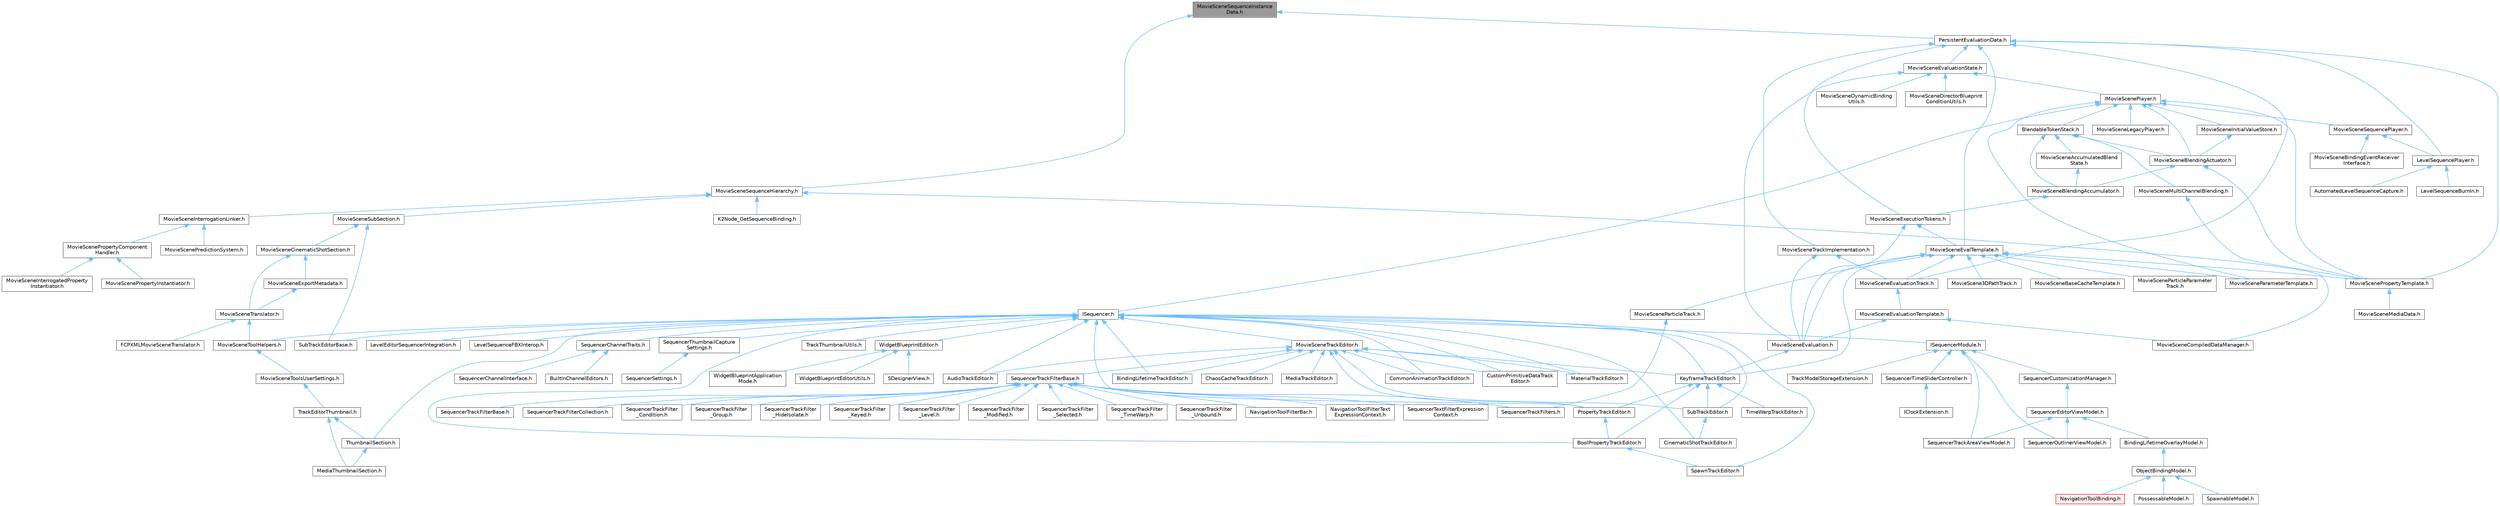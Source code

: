 digraph "MovieSceneSequenceInstanceData.h"
{
 // INTERACTIVE_SVG=YES
 // LATEX_PDF_SIZE
  bgcolor="transparent";
  edge [fontname=Helvetica,fontsize=10,labelfontname=Helvetica,labelfontsize=10];
  node [fontname=Helvetica,fontsize=10,shape=box,height=0.2,width=0.4];
  Node1 [id="Node000001",label="MovieSceneSequenceInstance\lData.h",height=0.2,width=0.4,color="gray40", fillcolor="grey60", style="filled", fontcolor="black",tooltip=" "];
  Node1 -> Node2 [id="edge1_Node000001_Node000002",dir="back",color="steelblue1",style="solid",tooltip=" "];
  Node2 [id="Node000002",label="MovieSceneSequenceHierarchy.h",height=0.2,width=0.4,color="grey40", fillcolor="white", style="filled",URL="$d0/dd7/MovieSceneSequenceHierarchy_8h.html",tooltip=" "];
  Node2 -> Node3 [id="edge2_Node000002_Node000003",dir="back",color="steelblue1",style="solid",tooltip=" "];
  Node3 [id="Node000003",label="K2Node_GetSequenceBinding.h",height=0.2,width=0.4,color="grey40", fillcolor="white", style="filled",URL="$dc/d62/K2Node__GetSequenceBinding_8h.html",tooltip=" "];
  Node2 -> Node4 [id="edge3_Node000002_Node000004",dir="back",color="steelblue1",style="solid",tooltip=" "];
  Node4 [id="Node000004",label="MovieSceneCompiledDataManager.h",height=0.2,width=0.4,color="grey40", fillcolor="white", style="filled",URL="$d7/d59/MovieSceneCompiledDataManager_8h.html",tooltip=" "];
  Node2 -> Node5 [id="edge4_Node000002_Node000005",dir="back",color="steelblue1",style="solid",tooltip=" "];
  Node5 [id="Node000005",label="MovieSceneInterrogationLinker.h",height=0.2,width=0.4,color="grey40", fillcolor="white", style="filled",URL="$d9/d6a/MovieSceneInterrogationLinker_8h.html",tooltip=" "];
  Node5 -> Node6 [id="edge5_Node000005_Node000006",dir="back",color="steelblue1",style="solid",tooltip=" "];
  Node6 [id="Node000006",label="MovieScenePredictionSystem.h",height=0.2,width=0.4,color="grey40", fillcolor="white", style="filled",URL="$dc/d7f/MovieScenePredictionSystem_8h.html",tooltip=" "];
  Node5 -> Node7 [id="edge6_Node000005_Node000007",dir="back",color="steelblue1",style="solid",tooltip=" "];
  Node7 [id="Node000007",label="MovieScenePropertyComponent\lHandler.h",height=0.2,width=0.4,color="grey40", fillcolor="white", style="filled",URL="$d1/d1c/MovieScenePropertyComponentHandler_8h.html",tooltip=" "];
  Node7 -> Node8 [id="edge7_Node000007_Node000008",dir="back",color="steelblue1",style="solid",tooltip=" "];
  Node8 [id="Node000008",label="MovieSceneInterrogatedProperty\lInstantiator.h",height=0.2,width=0.4,color="grey40", fillcolor="white", style="filled",URL="$df/d43/MovieSceneInterrogatedPropertyInstantiator_8h.html",tooltip=" "];
  Node7 -> Node9 [id="edge8_Node000007_Node000009",dir="back",color="steelblue1",style="solid",tooltip=" "];
  Node9 [id="Node000009",label="MovieScenePropertyInstantiator.h",height=0.2,width=0.4,color="grey40", fillcolor="white", style="filled",URL="$d2/ddc/MovieScenePropertyInstantiator_8h.html",tooltip=" "];
  Node2 -> Node10 [id="edge9_Node000002_Node000010",dir="back",color="steelblue1",style="solid",tooltip=" "];
  Node10 [id="Node000010",label="MovieSceneSubSection.h",height=0.2,width=0.4,color="grey40", fillcolor="white", style="filled",URL="$dd/d38/MovieSceneSubSection_8h.html",tooltip=" "];
  Node10 -> Node11 [id="edge10_Node000010_Node000011",dir="back",color="steelblue1",style="solid",tooltip=" "];
  Node11 [id="Node000011",label="MovieSceneCinematicShotSection.h",height=0.2,width=0.4,color="grey40", fillcolor="white", style="filled",URL="$d2/d14/MovieSceneCinematicShotSection_8h.html",tooltip=" "];
  Node11 -> Node12 [id="edge11_Node000011_Node000012",dir="back",color="steelblue1",style="solid",tooltip=" "];
  Node12 [id="Node000012",label="MovieSceneExportMetadata.h",height=0.2,width=0.4,color="grey40", fillcolor="white", style="filled",URL="$d9/de5/MovieSceneExportMetadata_8h.html",tooltip=" "];
  Node12 -> Node13 [id="edge12_Node000012_Node000013",dir="back",color="steelblue1",style="solid",tooltip=" "];
  Node13 [id="Node000013",label="MovieSceneTranslator.h",height=0.2,width=0.4,color="grey40", fillcolor="white", style="filled",URL="$d2/d49/MovieSceneTranslator_8h.html",tooltip=" "];
  Node13 -> Node14 [id="edge13_Node000013_Node000014",dir="back",color="steelblue1",style="solid",tooltip=" "];
  Node14 [id="Node000014",label="FCPXMLMovieSceneTranslator.h",height=0.2,width=0.4,color="grey40", fillcolor="white", style="filled",URL="$d2/d93/FCPXMLMovieSceneTranslator_8h.html",tooltip=" "];
  Node13 -> Node15 [id="edge14_Node000013_Node000015",dir="back",color="steelblue1",style="solid",tooltip=" "];
  Node15 [id="Node000015",label="MovieSceneToolHelpers.h",height=0.2,width=0.4,color="grey40", fillcolor="white", style="filled",URL="$d4/d0e/MovieSceneToolHelpers_8h.html",tooltip=" "];
  Node15 -> Node16 [id="edge15_Node000015_Node000016",dir="back",color="steelblue1",style="solid",tooltip=" "];
  Node16 [id="Node000016",label="MovieSceneToolsUserSettings.h",height=0.2,width=0.4,color="grey40", fillcolor="white", style="filled",URL="$d5/dab/MovieSceneToolsUserSettings_8h.html",tooltip=" "];
  Node16 -> Node17 [id="edge16_Node000016_Node000017",dir="back",color="steelblue1",style="solid",tooltip=" "];
  Node17 [id="Node000017",label="TrackEditorThumbnail.h",height=0.2,width=0.4,color="grey40", fillcolor="white", style="filled",URL="$d6/d44/TrackEditorThumbnail_8h.html",tooltip=" "];
  Node17 -> Node18 [id="edge17_Node000017_Node000018",dir="back",color="steelblue1",style="solid",tooltip=" "];
  Node18 [id="Node000018",label="MediaThumbnailSection.h",height=0.2,width=0.4,color="grey40", fillcolor="white", style="filled",URL="$d8/dfe/MediaThumbnailSection_8h.html",tooltip=" "];
  Node17 -> Node19 [id="edge18_Node000017_Node000019",dir="back",color="steelblue1",style="solid",tooltip=" "];
  Node19 [id="Node000019",label="ThumbnailSection.h",height=0.2,width=0.4,color="grey40", fillcolor="white", style="filled",URL="$de/daf/ThumbnailSection_8h.html",tooltip=" "];
  Node19 -> Node18 [id="edge19_Node000019_Node000018",dir="back",color="steelblue1",style="solid",tooltip=" "];
  Node11 -> Node13 [id="edge20_Node000011_Node000013",dir="back",color="steelblue1",style="solid",tooltip=" "];
  Node10 -> Node20 [id="edge21_Node000010_Node000020",dir="back",color="steelblue1",style="solid",tooltip=" "];
  Node20 [id="Node000020",label="SubTrackEditorBase.h",height=0.2,width=0.4,color="grey40", fillcolor="white", style="filled",URL="$db/d33/SubTrackEditorBase_8h.html",tooltip=" "];
  Node1 -> Node21 [id="edge22_Node000001_Node000021",dir="back",color="steelblue1",style="solid",tooltip=" "];
  Node21 [id="Node000021",label="PersistentEvaluationData.h",height=0.2,width=0.4,color="grey40", fillcolor="white", style="filled",URL="$d2/d9b/PersistentEvaluationData_8h.html",tooltip=" "];
  Node21 -> Node22 [id="edge23_Node000021_Node000022",dir="back",color="steelblue1",style="solid",tooltip=" "];
  Node22 [id="Node000022",label="LevelSequencePlayer.h",height=0.2,width=0.4,color="grey40", fillcolor="white", style="filled",URL="$d0/d5e/LevelSequencePlayer_8h.html",tooltip=" "];
  Node22 -> Node23 [id="edge24_Node000022_Node000023",dir="back",color="steelblue1",style="solid",tooltip=" "];
  Node23 [id="Node000023",label="AutomatedLevelSequenceCapture.h",height=0.2,width=0.4,color="grey40", fillcolor="white", style="filled",URL="$d4/d3e/AutomatedLevelSequenceCapture_8h.html",tooltip=" "];
  Node22 -> Node24 [id="edge25_Node000022_Node000024",dir="back",color="steelblue1",style="solid",tooltip=" "];
  Node24 [id="Node000024",label="LevelSequenceBurnIn.h",height=0.2,width=0.4,color="grey40", fillcolor="white", style="filled",URL="$d2/d6b/LevelSequenceBurnIn_8h.html",tooltip=" "];
  Node21 -> Node25 [id="edge26_Node000021_Node000025",dir="back",color="steelblue1",style="solid",tooltip=" "];
  Node25 [id="Node000025",label="MovieSceneEvalTemplate.h",height=0.2,width=0.4,color="grey40", fillcolor="white", style="filled",URL="$d2/d6c/MovieSceneEvalTemplate_8h.html",tooltip=" "];
  Node25 -> Node26 [id="edge27_Node000025_Node000026",dir="back",color="steelblue1",style="solid",tooltip=" "];
  Node26 [id="Node000026",label="KeyframeTrackEditor.h",height=0.2,width=0.4,color="grey40", fillcolor="white", style="filled",URL="$dd/d47/KeyframeTrackEditor_8h.html",tooltip=" "];
  Node26 -> Node27 [id="edge28_Node000026_Node000027",dir="back",color="steelblue1",style="solid",tooltip=" "];
  Node27 [id="Node000027",label="BoolPropertyTrackEditor.h",height=0.2,width=0.4,color="grey40", fillcolor="white", style="filled",URL="$db/d07/BoolPropertyTrackEditor_8h.html",tooltip=" "];
  Node27 -> Node28 [id="edge29_Node000027_Node000028",dir="back",color="steelblue1",style="solid",tooltip=" "];
  Node28 [id="Node000028",label="SpawnTrackEditor.h",height=0.2,width=0.4,color="grey40", fillcolor="white", style="filled",URL="$d5/dac/SpawnTrackEditor_8h.html",tooltip=" "];
  Node26 -> Node29 [id="edge30_Node000026_Node000029",dir="back",color="steelblue1",style="solid",tooltip=" "];
  Node29 [id="Node000029",label="PropertyTrackEditor.h",height=0.2,width=0.4,color="grey40", fillcolor="white", style="filled",URL="$da/d9a/PropertyTrackEditor_8h.html",tooltip=" "];
  Node29 -> Node27 [id="edge31_Node000029_Node000027",dir="back",color="steelblue1",style="solid",tooltip=" "];
  Node26 -> Node30 [id="edge32_Node000026_Node000030",dir="back",color="steelblue1",style="solid",tooltip=" "];
  Node30 [id="Node000030",label="SubTrackEditor.h",height=0.2,width=0.4,color="grey40", fillcolor="white", style="filled",URL="$d8/d5b/SubTrackEditor_8h.html",tooltip=" "];
  Node30 -> Node31 [id="edge33_Node000030_Node000031",dir="back",color="steelblue1",style="solid",tooltip=" "];
  Node31 [id="Node000031",label="CinematicShotTrackEditor.h",height=0.2,width=0.4,color="grey40", fillcolor="white", style="filled",URL="$d3/d0c/CinematicShotTrackEditor_8h.html",tooltip=" "];
  Node26 -> Node32 [id="edge34_Node000026_Node000032",dir="back",color="steelblue1",style="solid",tooltip=" "];
  Node32 [id="Node000032",label="TimeWarpTrackEditor.h",height=0.2,width=0.4,color="grey40", fillcolor="white", style="filled",URL="$dc/d2e/TimeWarpTrackEditor_8h.html",tooltip=" "];
  Node25 -> Node33 [id="edge35_Node000025_Node000033",dir="back",color="steelblue1",style="solid",tooltip=" "];
  Node33 [id="Node000033",label="MovieScene3DPathTrack.h",height=0.2,width=0.4,color="grey40", fillcolor="white", style="filled",URL="$d3/d57/MovieScene3DPathTrack_8h.html",tooltip=" "];
  Node25 -> Node34 [id="edge36_Node000025_Node000034",dir="back",color="steelblue1",style="solid",tooltip=" "];
  Node34 [id="Node000034",label="MovieSceneBaseCacheTemplate.h",height=0.2,width=0.4,color="grey40", fillcolor="white", style="filled",URL="$da/d0b/MovieSceneBaseCacheTemplate_8h.html",tooltip=" "];
  Node25 -> Node35 [id="edge37_Node000025_Node000035",dir="back",color="steelblue1",style="solid",tooltip=" "];
  Node35 [id="Node000035",label="MovieSceneEvaluation.h",height=0.2,width=0.4,color="grey40", fillcolor="white", style="filled",URL="$dc/ded/MovieSceneEvaluation_8h.html",tooltip=" "];
  Node35 -> Node26 [id="edge38_Node000035_Node000026",dir="back",color="steelblue1",style="solid",tooltip=" "];
  Node25 -> Node36 [id="edge39_Node000025_Node000036",dir="back",color="steelblue1",style="solid",tooltip=" "];
  Node36 [id="Node000036",label="MovieSceneEvaluationTrack.h",height=0.2,width=0.4,color="grey40", fillcolor="white", style="filled",URL="$d1/de1/MovieSceneEvaluationTrack_8h.html",tooltip=" "];
  Node36 -> Node37 [id="edge40_Node000036_Node000037",dir="back",color="steelblue1",style="solid",tooltip=" "];
  Node37 [id="Node000037",label="MovieSceneEvaluationTemplate.h",height=0.2,width=0.4,color="grey40", fillcolor="white", style="filled",URL="$d9/d34/MovieSceneEvaluationTemplate_8h.html",tooltip=" "];
  Node37 -> Node4 [id="edge41_Node000037_Node000004",dir="back",color="steelblue1",style="solid",tooltip=" "];
  Node37 -> Node35 [id="edge42_Node000037_Node000035",dir="back",color="steelblue1",style="solid",tooltip=" "];
  Node25 -> Node38 [id="edge43_Node000025_Node000038",dir="back",color="steelblue1",style="solid",tooltip=" "];
  Node38 [id="Node000038",label="MovieSceneParameterTemplate.h",height=0.2,width=0.4,color="grey40", fillcolor="white", style="filled",URL="$d9/df3/MovieSceneParameterTemplate_8h.html",tooltip=" "];
  Node25 -> Node39 [id="edge44_Node000025_Node000039",dir="back",color="steelblue1",style="solid",tooltip=" "];
  Node39 [id="Node000039",label="MovieSceneParticleParameter\lTrack.h",height=0.2,width=0.4,color="grey40", fillcolor="white", style="filled",URL="$d2/d09/MovieSceneParticleParameterTrack_8h.html",tooltip=" "];
  Node25 -> Node40 [id="edge45_Node000025_Node000040",dir="back",color="steelblue1",style="solid",tooltip=" "];
  Node40 [id="Node000040",label="MovieSceneParticleTrack.h",height=0.2,width=0.4,color="grey40", fillcolor="white", style="filled",URL="$dd/dba/MovieSceneParticleTrack_8h.html",tooltip=" "];
  Node40 -> Node41 [id="edge46_Node000040_Node000041",dir="back",color="steelblue1",style="solid",tooltip=" "];
  Node41 [id="Node000041",label="SequencerTrackFilters.h",height=0.2,width=0.4,color="grey40", fillcolor="white", style="filled",URL="$df/d72/SequencerTrackFilters_8h.html",tooltip=" "];
  Node25 -> Node42 [id="edge47_Node000025_Node000042",dir="back",color="steelblue1",style="solid",tooltip=" "];
  Node42 [id="Node000042",label="MovieScenePropertyTemplate.h",height=0.2,width=0.4,color="grey40", fillcolor="white", style="filled",URL="$d9/d24/MovieScenePropertyTemplate_8h.html",tooltip=" "];
  Node42 -> Node43 [id="edge48_Node000042_Node000043",dir="back",color="steelblue1",style="solid",tooltip=" "];
  Node43 [id="Node000043",label="MovieSceneMediaData.h",height=0.2,width=0.4,color="grey40", fillcolor="white", style="filled",URL="$de/db0/MovieSceneMediaData_8h.html",tooltip=" "];
  Node21 -> Node44 [id="edge49_Node000021_Node000044",dir="back",color="steelblue1",style="solid",tooltip=" "];
  Node44 [id="Node000044",label="MovieSceneEvaluationState.h",height=0.2,width=0.4,color="grey40", fillcolor="white", style="filled",URL="$d4/d20/MovieSceneEvaluationState_8h.html",tooltip=" "];
  Node44 -> Node45 [id="edge50_Node000044_Node000045",dir="back",color="steelblue1",style="solid",tooltip=" "];
  Node45 [id="Node000045",label="IMovieScenePlayer.h",height=0.2,width=0.4,color="grey40", fillcolor="white", style="filled",URL="$d3/d25/IMovieScenePlayer_8h.html",tooltip=" "];
  Node45 -> Node46 [id="edge51_Node000045_Node000046",dir="back",color="steelblue1",style="solid",tooltip=" "];
  Node46 [id="Node000046",label="BlendableTokenStack.h",height=0.2,width=0.4,color="grey40", fillcolor="white", style="filled",URL="$de/d3e/BlendableTokenStack_8h.html",tooltip=" "];
  Node46 -> Node47 [id="edge52_Node000046_Node000047",dir="back",color="steelblue1",style="solid",tooltip=" "];
  Node47 [id="Node000047",label="MovieSceneAccumulatedBlend\lState.h",height=0.2,width=0.4,color="grey40", fillcolor="white", style="filled",URL="$d6/d13/MovieSceneAccumulatedBlendState_8h.html",tooltip=" "];
  Node47 -> Node48 [id="edge53_Node000047_Node000048",dir="back",color="steelblue1",style="solid",tooltip=" "];
  Node48 [id="Node000048",label="MovieSceneBlendingAccumulator.h",height=0.2,width=0.4,color="grey40", fillcolor="white", style="filled",URL="$db/dc1/MovieSceneBlendingAccumulator_8h.html",tooltip=" "];
  Node48 -> Node49 [id="edge54_Node000048_Node000049",dir="back",color="steelblue1",style="solid",tooltip=" "];
  Node49 [id="Node000049",label="MovieSceneExecutionTokens.h",height=0.2,width=0.4,color="grey40", fillcolor="white", style="filled",URL="$d7/dd2/MovieSceneExecutionTokens_8h.html",tooltip=" "];
  Node49 -> Node25 [id="edge55_Node000049_Node000025",dir="back",color="steelblue1",style="solid",tooltip=" "];
  Node49 -> Node35 [id="edge56_Node000049_Node000035",dir="back",color="steelblue1",style="solid",tooltip=" "];
  Node46 -> Node48 [id="edge57_Node000046_Node000048",dir="back",color="steelblue1",style="solid",tooltip=" "];
  Node46 -> Node50 [id="edge58_Node000046_Node000050",dir="back",color="steelblue1",style="solid",tooltip=" "];
  Node50 [id="Node000050",label="MovieSceneBlendingActuator.h",height=0.2,width=0.4,color="grey40", fillcolor="white", style="filled",URL="$d8/d5a/MovieSceneBlendingActuator_8h.html",tooltip=" "];
  Node50 -> Node48 [id="edge59_Node000050_Node000048",dir="back",color="steelblue1",style="solid",tooltip=" "];
  Node50 -> Node42 [id="edge60_Node000050_Node000042",dir="back",color="steelblue1",style="solid",tooltip=" "];
  Node46 -> Node51 [id="edge61_Node000046_Node000051",dir="back",color="steelblue1",style="solid",tooltip=" "];
  Node51 [id="Node000051",label="MovieSceneMultiChannelBlending.h",height=0.2,width=0.4,color="grey40", fillcolor="white", style="filled",URL="$d7/d5d/MovieSceneMultiChannelBlending_8h.html",tooltip=" "];
  Node51 -> Node42 [id="edge62_Node000051_Node000042",dir="back",color="steelblue1",style="solid",tooltip=" "];
  Node45 -> Node52 [id="edge63_Node000045_Node000052",dir="back",color="steelblue1",style="solid",tooltip=" "];
  Node52 [id="Node000052",label="ISequencer.h",height=0.2,width=0.4,color="grey40", fillcolor="white", style="filled",URL="$d7/d1d/ISequencer_8h.html",tooltip=" "];
  Node52 -> Node53 [id="edge64_Node000052_Node000053",dir="back",color="steelblue1",style="solid",tooltip=" "];
  Node53 [id="Node000053",label="AudioTrackEditor.h",height=0.2,width=0.4,color="grey40", fillcolor="white", style="filled",URL="$dd/d96/AudioTrackEditor_8h.html",tooltip=" "];
  Node52 -> Node54 [id="edge65_Node000052_Node000054",dir="back",color="steelblue1",style="solid",tooltip=" "];
  Node54 [id="Node000054",label="BindingLifetimeTrackEditor.h",height=0.2,width=0.4,color="grey40", fillcolor="white", style="filled",URL="$db/d3c/BindingLifetimeTrackEditor_8h.html",tooltip=" "];
  Node52 -> Node27 [id="edge66_Node000052_Node000027",dir="back",color="steelblue1",style="solid",tooltip=" "];
  Node52 -> Node31 [id="edge67_Node000052_Node000031",dir="back",color="steelblue1",style="solid",tooltip=" "];
  Node52 -> Node55 [id="edge68_Node000052_Node000055",dir="back",color="steelblue1",style="solid",tooltip=" "];
  Node55 [id="Node000055",label="CommonAnimationTrackEditor.h",height=0.2,width=0.4,color="grey40", fillcolor="white", style="filled",URL="$d9/d6e/CommonAnimationTrackEditor_8h.html",tooltip=" "];
  Node52 -> Node56 [id="edge69_Node000052_Node000056",dir="back",color="steelblue1",style="solid",tooltip=" "];
  Node56 [id="Node000056",label="CustomPrimitiveDataTrack\lEditor.h",height=0.2,width=0.4,color="grey40", fillcolor="white", style="filled",URL="$dc/d8f/CustomPrimitiveDataTrackEditor_8h.html",tooltip=" "];
  Node52 -> Node57 [id="edge70_Node000052_Node000057",dir="back",color="steelblue1",style="solid",tooltip=" "];
  Node57 [id="Node000057",label="ISequencerModule.h",height=0.2,width=0.4,color="grey40", fillcolor="white", style="filled",URL="$d7/d3b/ISequencerModule_8h.html",tooltip=" "];
  Node57 -> Node58 [id="edge71_Node000057_Node000058",dir="back",color="steelblue1",style="solid",tooltip=" "];
  Node58 [id="Node000058",label="SequencerCustomizationManager.h",height=0.2,width=0.4,color="grey40", fillcolor="white", style="filled",URL="$dd/dea/SequencerCustomizationManager_8h.html",tooltip=" "];
  Node58 -> Node59 [id="edge72_Node000058_Node000059",dir="back",color="steelblue1",style="solid",tooltip=" "];
  Node59 [id="Node000059",label="SequencerEditorViewModel.h",height=0.2,width=0.4,color="grey40", fillcolor="white", style="filled",URL="$da/d57/SequencerEditorViewModel_8h.html",tooltip=" "];
  Node59 -> Node60 [id="edge73_Node000059_Node000060",dir="back",color="steelblue1",style="solid",tooltip=" "];
  Node60 [id="Node000060",label="BindingLifetimeOverlayModel.h",height=0.2,width=0.4,color="grey40", fillcolor="white", style="filled",URL="$d2/d69/BindingLifetimeOverlayModel_8h.html",tooltip=" "];
  Node60 -> Node61 [id="edge74_Node000060_Node000061",dir="back",color="steelblue1",style="solid",tooltip=" "];
  Node61 [id="Node000061",label="ObjectBindingModel.h",height=0.2,width=0.4,color="grey40", fillcolor="white", style="filled",URL="$de/dbc/ObjectBindingModel_8h.html",tooltip=" "];
  Node61 -> Node62 [id="edge75_Node000061_Node000062",dir="back",color="steelblue1",style="solid",tooltip=" "];
  Node62 [id="Node000062",label="NavigationToolBinding.h",height=0.2,width=0.4,color="red", fillcolor="#FFF0F0", style="filled",URL="$d0/db5/NavigationToolBinding_8h.html",tooltip=" "];
  Node61 -> Node65 [id="edge76_Node000061_Node000065",dir="back",color="steelblue1",style="solid",tooltip=" "];
  Node65 [id="Node000065",label="PossessableModel.h",height=0.2,width=0.4,color="grey40", fillcolor="white", style="filled",URL="$d5/d01/PossessableModel_8h.html",tooltip=" "];
  Node61 -> Node66 [id="edge77_Node000061_Node000066",dir="back",color="steelblue1",style="solid",tooltip=" "];
  Node66 [id="Node000066",label="SpawnableModel.h",height=0.2,width=0.4,color="grey40", fillcolor="white", style="filled",URL="$d0/dd5/SpawnableModel_8h.html",tooltip=" "];
  Node59 -> Node67 [id="edge78_Node000059_Node000067",dir="back",color="steelblue1",style="solid",tooltip=" "];
  Node67 [id="Node000067",label="SequencerOutlinerViewModel.h",height=0.2,width=0.4,color="grey40", fillcolor="white", style="filled",URL="$da/d12/SequencerOutlinerViewModel_8h.html",tooltip=" "];
  Node59 -> Node68 [id="edge79_Node000059_Node000068",dir="back",color="steelblue1",style="solid",tooltip=" "];
  Node68 [id="Node000068",label="SequencerTrackAreaViewModel.h",height=0.2,width=0.4,color="grey40", fillcolor="white", style="filled",URL="$d9/dd2/SequencerTrackAreaViewModel_8h.html",tooltip=" "];
  Node57 -> Node67 [id="edge80_Node000057_Node000067",dir="back",color="steelblue1",style="solid",tooltip=" "];
  Node57 -> Node69 [id="edge81_Node000057_Node000069",dir="back",color="steelblue1",style="solid",tooltip=" "];
  Node69 [id="Node000069",label="SequencerTimeSliderController.h",height=0.2,width=0.4,color="grey40", fillcolor="white", style="filled",URL="$d3/d54/SequencerTimeSliderController_8h.html",tooltip=" "];
  Node69 -> Node70 [id="edge82_Node000069_Node000070",dir="back",color="steelblue1",style="solid",tooltip=" "];
  Node70 [id="Node000070",label="IClockExtension.h",height=0.2,width=0.4,color="grey40", fillcolor="white", style="filled",URL="$d1/d52/IClockExtension_8h.html",tooltip=" "];
  Node57 -> Node68 [id="edge83_Node000057_Node000068",dir="back",color="steelblue1",style="solid",tooltip=" "];
  Node57 -> Node71 [id="edge84_Node000057_Node000071",dir="back",color="steelblue1",style="solid",tooltip=" "];
  Node71 [id="Node000071",label="TrackModelStorageExtension.h",height=0.2,width=0.4,color="grey40", fillcolor="white", style="filled",URL="$d8/d98/TrackModelStorageExtension_8h.html",tooltip=" "];
  Node52 -> Node26 [id="edge85_Node000052_Node000026",dir="back",color="steelblue1",style="solid",tooltip=" "];
  Node52 -> Node72 [id="edge86_Node000052_Node000072",dir="back",color="steelblue1",style="solid",tooltip=" "];
  Node72 [id="Node000072",label="LevelEditorSequencerIntegration.h",height=0.2,width=0.4,color="grey40", fillcolor="white", style="filled",URL="$d5/d15/LevelEditorSequencerIntegration_8h.html",tooltip=" "];
  Node52 -> Node73 [id="edge87_Node000052_Node000073",dir="back",color="steelblue1",style="solid",tooltip=" "];
  Node73 [id="Node000073",label="LevelSequenceFBXInterop.h",height=0.2,width=0.4,color="grey40", fillcolor="white", style="filled",URL="$d7/d4f/LevelSequenceFBXInterop_8h.html",tooltip=" "];
  Node52 -> Node74 [id="edge88_Node000052_Node000074",dir="back",color="steelblue1",style="solid",tooltip=" "];
  Node74 [id="Node000074",label="MaterialTrackEditor.h",height=0.2,width=0.4,color="grey40", fillcolor="white", style="filled",URL="$d1/d9f/MaterialTrackEditor_8h.html",tooltip=" "];
  Node52 -> Node15 [id="edge89_Node000052_Node000015",dir="back",color="steelblue1",style="solid",tooltip=" "];
  Node52 -> Node75 [id="edge90_Node000052_Node000075",dir="back",color="steelblue1",style="solid",tooltip=" "];
  Node75 [id="Node000075",label="MovieSceneTrackEditor.h",height=0.2,width=0.4,color="grey40", fillcolor="white", style="filled",URL="$db/d6c/MovieSceneTrackEditor_8h.html",tooltip=" "];
  Node75 -> Node53 [id="edge91_Node000075_Node000053",dir="back",color="steelblue1",style="solid",tooltip=" "];
  Node75 -> Node54 [id="edge92_Node000075_Node000054",dir="back",color="steelblue1",style="solid",tooltip=" "];
  Node75 -> Node76 [id="edge93_Node000075_Node000076",dir="back",color="steelblue1",style="solid",tooltip=" "];
  Node76 [id="Node000076",label="ChaosCacheTrackEditor.h",height=0.2,width=0.4,color="grey40", fillcolor="white", style="filled",URL="$db/d36/ChaosCacheTrackEditor_8h.html",tooltip=" "];
  Node75 -> Node55 [id="edge94_Node000075_Node000055",dir="back",color="steelblue1",style="solid",tooltip=" "];
  Node75 -> Node56 [id="edge95_Node000075_Node000056",dir="back",color="steelblue1",style="solid",tooltip=" "];
  Node75 -> Node26 [id="edge96_Node000075_Node000026",dir="back",color="steelblue1",style="solid",tooltip=" "];
  Node75 -> Node74 [id="edge97_Node000075_Node000074",dir="back",color="steelblue1",style="solid",tooltip=" "];
  Node75 -> Node77 [id="edge98_Node000075_Node000077",dir="back",color="steelblue1",style="solid",tooltip=" "];
  Node77 [id="Node000077",label="MediaTrackEditor.h",height=0.2,width=0.4,color="grey40", fillcolor="white", style="filled",URL="$d0/d41/MediaTrackEditor_8h.html",tooltip=" "];
  Node75 -> Node29 [id="edge99_Node000075_Node000029",dir="back",color="steelblue1",style="solid",tooltip=" "];
  Node75 -> Node78 [id="edge100_Node000075_Node000078",dir="back",color="steelblue1",style="solid",tooltip=" "];
  Node78 [id="Node000078",label="SequencerTrackFilterBase.h",height=0.2,width=0.4,color="grey40", fillcolor="white", style="filled",URL="$d8/def/Filters_2SequencerTrackFilterBase_8h.html",tooltip=" "];
  Node78 -> Node79 [id="edge101_Node000078_Node000079",dir="back",color="steelblue1",style="solid",tooltip=" "];
  Node79 [id="Node000079",label="NavigationToolFilterBar.h",height=0.2,width=0.4,color="grey40", fillcolor="white", style="filled",URL="$df/d14/NavigationToolFilterBar_8h.html",tooltip=" "];
  Node78 -> Node80 [id="edge102_Node000078_Node000080",dir="back",color="steelblue1",style="solid",tooltip=" "];
  Node80 [id="Node000080",label="NavigationToolFilterText\lExpressionContext.h",height=0.2,width=0.4,color="grey40", fillcolor="white", style="filled",URL="$d8/dd2/NavigationToolFilterTextExpressionContext_8h.html",tooltip=" "];
  Node78 -> Node81 [id="edge103_Node000078_Node000081",dir="back",color="steelblue1",style="solid",tooltip=" "];
  Node81 [id="Node000081",label="SequencerTextFilterExpression\lContext.h",height=0.2,width=0.4,color="grey40", fillcolor="white", style="filled",URL="$d0/d9f/SequencerTextFilterExpressionContext_8h.html",tooltip=" "];
  Node78 -> Node82 [id="edge104_Node000078_Node000082",dir="back",color="steelblue1",style="solid",tooltip=" "];
  Node82 [id="Node000082",label="SequencerTrackFilterBase.h",height=0.2,width=0.4,color="grey40", fillcolor="white", style="filled",URL="$d8/d4d/SequencerTrackFilterBase_8h.html",tooltip=" "];
  Node78 -> Node83 [id="edge105_Node000078_Node000083",dir="back",color="steelblue1",style="solid",tooltip=" "];
  Node83 [id="Node000083",label="SequencerTrackFilterCollection.h",height=0.2,width=0.4,color="grey40", fillcolor="white", style="filled",URL="$d8/de2/SequencerTrackFilterCollection_8h.html",tooltip=" "];
  Node78 -> Node84 [id="edge106_Node000078_Node000084",dir="back",color="steelblue1",style="solid",tooltip=" "];
  Node84 [id="Node000084",label="SequencerTrackFilter\l_Condition.h",height=0.2,width=0.4,color="grey40", fillcolor="white", style="filled",URL="$df/d17/SequencerTrackFilter__Condition_8h.html",tooltip=" "];
  Node78 -> Node85 [id="edge107_Node000078_Node000085",dir="back",color="steelblue1",style="solid",tooltip=" "];
  Node85 [id="Node000085",label="SequencerTrackFilter\l_Group.h",height=0.2,width=0.4,color="grey40", fillcolor="white", style="filled",URL="$da/dea/SequencerTrackFilter__Group_8h.html",tooltip=" "];
  Node78 -> Node86 [id="edge108_Node000078_Node000086",dir="back",color="steelblue1",style="solid",tooltip=" "];
  Node86 [id="Node000086",label="SequencerTrackFilter\l_HideIsolate.h",height=0.2,width=0.4,color="grey40", fillcolor="white", style="filled",URL="$d3/d55/SequencerTrackFilter__HideIsolate_8h.html",tooltip=" "];
  Node78 -> Node87 [id="edge109_Node000078_Node000087",dir="back",color="steelblue1",style="solid",tooltip=" "];
  Node87 [id="Node000087",label="SequencerTrackFilter\l_Keyed.h",height=0.2,width=0.4,color="grey40", fillcolor="white", style="filled",URL="$d4/d2d/SequencerTrackFilter__Keyed_8h.html",tooltip=" "];
  Node78 -> Node88 [id="edge110_Node000078_Node000088",dir="back",color="steelblue1",style="solid",tooltip=" "];
  Node88 [id="Node000088",label="SequencerTrackFilter\l_Level.h",height=0.2,width=0.4,color="grey40", fillcolor="white", style="filled",URL="$d2/d6c/SequencerTrackFilter__Level_8h.html",tooltip=" "];
  Node78 -> Node89 [id="edge111_Node000078_Node000089",dir="back",color="steelblue1",style="solid",tooltip=" "];
  Node89 [id="Node000089",label="SequencerTrackFilter\l_Modified.h",height=0.2,width=0.4,color="grey40", fillcolor="white", style="filled",URL="$d0/dd9/SequencerTrackFilter__Modified_8h.html",tooltip=" "];
  Node78 -> Node90 [id="edge112_Node000078_Node000090",dir="back",color="steelblue1",style="solid",tooltip=" "];
  Node90 [id="Node000090",label="SequencerTrackFilter\l_Selected.h",height=0.2,width=0.4,color="grey40", fillcolor="white", style="filled",URL="$dc/d54/SequencerTrackFilter__Selected_8h.html",tooltip=" "];
  Node78 -> Node91 [id="edge113_Node000078_Node000091",dir="back",color="steelblue1",style="solid",tooltip=" "];
  Node91 [id="Node000091",label="SequencerTrackFilter\l_TimeWarp.h",height=0.2,width=0.4,color="grey40", fillcolor="white", style="filled",URL="$d6/dd0/SequencerTrackFilter__TimeWarp_8h.html",tooltip=" "];
  Node78 -> Node92 [id="edge114_Node000078_Node000092",dir="back",color="steelblue1",style="solid",tooltip=" "];
  Node92 [id="Node000092",label="SequencerTrackFilter\l_Unbound.h",height=0.2,width=0.4,color="grey40", fillcolor="white", style="filled",URL="$d0/dd1/SequencerTrackFilter__Unbound_8h.html",tooltip=" "];
  Node78 -> Node41 [id="edge115_Node000078_Node000041",dir="back",color="steelblue1",style="solid",tooltip=" "];
  Node75 -> Node30 [id="edge116_Node000075_Node000030",dir="back",color="steelblue1",style="solid",tooltip=" "];
  Node52 -> Node29 [id="edge117_Node000052_Node000029",dir="back",color="steelblue1",style="solid",tooltip=" "];
  Node52 -> Node93 [id="edge118_Node000052_Node000093",dir="back",color="steelblue1",style="solid",tooltip=" "];
  Node93 [id="Node000093",label="SequencerChannelTraits.h",height=0.2,width=0.4,color="grey40", fillcolor="white", style="filled",URL="$d6/db9/SequencerChannelTraits_8h.html",tooltip=" "];
  Node93 -> Node94 [id="edge119_Node000093_Node000094",dir="back",color="steelblue1",style="solid",tooltip=" "];
  Node94 [id="Node000094",label="BuiltInChannelEditors.h",height=0.2,width=0.4,color="grey40", fillcolor="white", style="filled",URL="$df/daf/BuiltInChannelEditors_8h.html",tooltip=" "];
  Node93 -> Node95 [id="edge120_Node000093_Node000095",dir="back",color="steelblue1",style="solid",tooltip=" "];
  Node95 [id="Node000095",label="SequencerChannelInterface.h",height=0.2,width=0.4,color="grey40", fillcolor="white", style="filled",URL="$da/d51/SequencerChannelInterface_8h.html",tooltip=" "];
  Node52 -> Node96 [id="edge121_Node000052_Node000096",dir="back",color="steelblue1",style="solid",tooltip=" "];
  Node96 [id="Node000096",label="SequencerThumbnailCapture\lSettings.h",height=0.2,width=0.4,color="grey40", fillcolor="white", style="filled",URL="$de/d05/SequencerThumbnailCaptureSettings_8h.html",tooltip=" "];
  Node96 -> Node97 [id="edge122_Node000096_Node000097",dir="back",color="steelblue1",style="solid",tooltip=" "];
  Node97 [id="Node000097",label="SequencerSettings.h",height=0.2,width=0.4,color="grey40", fillcolor="white", style="filled",URL="$d1/d46/SequencerSettings_8h.html",tooltip=" "];
  Node52 -> Node28 [id="edge123_Node000052_Node000028",dir="back",color="steelblue1",style="solid",tooltip=" "];
  Node52 -> Node30 [id="edge124_Node000052_Node000030",dir="back",color="steelblue1",style="solid",tooltip=" "];
  Node52 -> Node20 [id="edge125_Node000052_Node000020",dir="back",color="steelblue1",style="solid",tooltip=" "];
  Node52 -> Node19 [id="edge126_Node000052_Node000019",dir="back",color="steelblue1",style="solid",tooltip=" "];
  Node52 -> Node98 [id="edge127_Node000052_Node000098",dir="back",color="steelblue1",style="solid",tooltip=" "];
  Node98 [id="Node000098",label="TrackThumbnailUtils.h",height=0.2,width=0.4,color="grey40", fillcolor="white", style="filled",URL="$dc/df4/TrackThumbnailUtils_8h.html",tooltip=" "];
  Node52 -> Node99 [id="edge128_Node000052_Node000099",dir="back",color="steelblue1",style="solid",tooltip=" "];
  Node99 [id="Node000099",label="WidgetBlueprintEditor.h",height=0.2,width=0.4,color="grey40", fillcolor="white", style="filled",URL="$d6/d04/WidgetBlueprintEditor_8h.html",tooltip=" "];
  Node99 -> Node100 [id="edge129_Node000099_Node000100",dir="back",color="steelblue1",style="solid",tooltip=" "];
  Node100 [id="Node000100",label="SDesignerView.h",height=0.2,width=0.4,color="grey40", fillcolor="white", style="filled",URL="$d2/d14/SDesignerView_8h.html",tooltip=" "];
  Node99 -> Node101 [id="edge130_Node000099_Node000101",dir="back",color="steelblue1",style="solid",tooltip=" "];
  Node101 [id="Node000101",label="WidgetBlueprintApplication\lMode.h",height=0.2,width=0.4,color="grey40", fillcolor="white", style="filled",URL="$d3/d40/WidgetBlueprintApplicationMode_8h.html",tooltip=" "];
  Node99 -> Node102 [id="edge131_Node000099_Node000102",dir="back",color="steelblue1",style="solid",tooltip=" "];
  Node102 [id="Node000102",label="WidgetBlueprintEditorUtils.h",height=0.2,width=0.4,color="grey40", fillcolor="white", style="filled",URL="$d9/df7/WidgetBlueprintEditorUtils_8h.html",tooltip=" "];
  Node45 -> Node50 [id="edge132_Node000045_Node000050",dir="back",color="steelblue1",style="solid",tooltip=" "];
  Node45 -> Node103 [id="edge133_Node000045_Node000103",dir="back",color="steelblue1",style="solid",tooltip=" "];
  Node103 [id="Node000103",label="MovieSceneInitialValueStore.h",height=0.2,width=0.4,color="grey40", fillcolor="white", style="filled",URL="$db/dc0/MovieSceneInitialValueStore_8h.html",tooltip=" "];
  Node103 -> Node50 [id="edge134_Node000103_Node000050",dir="back",color="steelblue1",style="solid",tooltip=" "];
  Node45 -> Node104 [id="edge135_Node000045_Node000104",dir="back",color="steelblue1",style="solid",tooltip=" "];
  Node104 [id="Node000104",label="MovieSceneLegacyPlayer.h",height=0.2,width=0.4,color="grey40", fillcolor="white", style="filled",URL="$d7/dfb/MovieSceneLegacyPlayer_8h.html",tooltip=" "];
  Node45 -> Node38 [id="edge136_Node000045_Node000038",dir="back",color="steelblue1",style="solid",tooltip=" "];
  Node45 -> Node42 [id="edge137_Node000045_Node000042",dir="back",color="steelblue1",style="solid",tooltip=" "];
  Node45 -> Node105 [id="edge138_Node000045_Node000105",dir="back",color="steelblue1",style="solid",tooltip=" "];
  Node105 [id="Node000105",label="MovieSceneSequencePlayer.h",height=0.2,width=0.4,color="grey40", fillcolor="white", style="filled",URL="$d3/d08/MovieSceneSequencePlayer_8h.html",tooltip=" "];
  Node105 -> Node22 [id="edge139_Node000105_Node000022",dir="back",color="steelblue1",style="solid",tooltip=" "];
  Node105 -> Node106 [id="edge140_Node000105_Node000106",dir="back",color="steelblue1",style="solid",tooltip=" "];
  Node106 [id="Node000106",label="MovieSceneBindingEventReceiver\lInterface.h",height=0.2,width=0.4,color="grey40", fillcolor="white", style="filled",URL="$df/d39/MovieSceneBindingEventReceiverInterface_8h.html",tooltip=" "];
  Node44 -> Node107 [id="edge141_Node000044_Node000107",dir="back",color="steelblue1",style="solid",tooltip=" "];
  Node107 [id="Node000107",label="MovieSceneDirectorBlueprint\lConditionUtils.h",height=0.2,width=0.4,color="grey40", fillcolor="white", style="filled",URL="$d4/d8a/MovieSceneDirectorBlueprintConditionUtils_8h.html",tooltip=" "];
  Node44 -> Node108 [id="edge142_Node000044_Node000108",dir="back",color="steelblue1",style="solid",tooltip=" "];
  Node108 [id="Node000108",label="MovieSceneDynamicBinding\lUtils.h",height=0.2,width=0.4,color="grey40", fillcolor="white", style="filled",URL="$df/dce/MovieSceneDynamicBindingUtils_8h.html",tooltip=" "];
  Node44 -> Node35 [id="edge143_Node000044_Node000035",dir="back",color="steelblue1",style="solid",tooltip=" "];
  Node21 -> Node36 [id="edge144_Node000021_Node000036",dir="back",color="steelblue1",style="solid",tooltip=" "];
  Node21 -> Node49 [id="edge145_Node000021_Node000049",dir="back",color="steelblue1",style="solid",tooltip=" "];
  Node21 -> Node42 [id="edge146_Node000021_Node000042",dir="back",color="steelblue1",style="solid",tooltip=" "];
  Node21 -> Node109 [id="edge147_Node000021_Node000109",dir="back",color="steelblue1",style="solid",tooltip=" "];
  Node109 [id="Node000109",label="MovieSceneTrackImplementation.h",height=0.2,width=0.4,color="grey40", fillcolor="white", style="filled",URL="$d8/d4a/MovieSceneTrackImplementation_8h.html",tooltip=" "];
  Node109 -> Node35 [id="edge148_Node000109_Node000035",dir="back",color="steelblue1",style="solid",tooltip=" "];
  Node109 -> Node36 [id="edge149_Node000109_Node000036",dir="back",color="steelblue1",style="solid",tooltip=" "];
}
